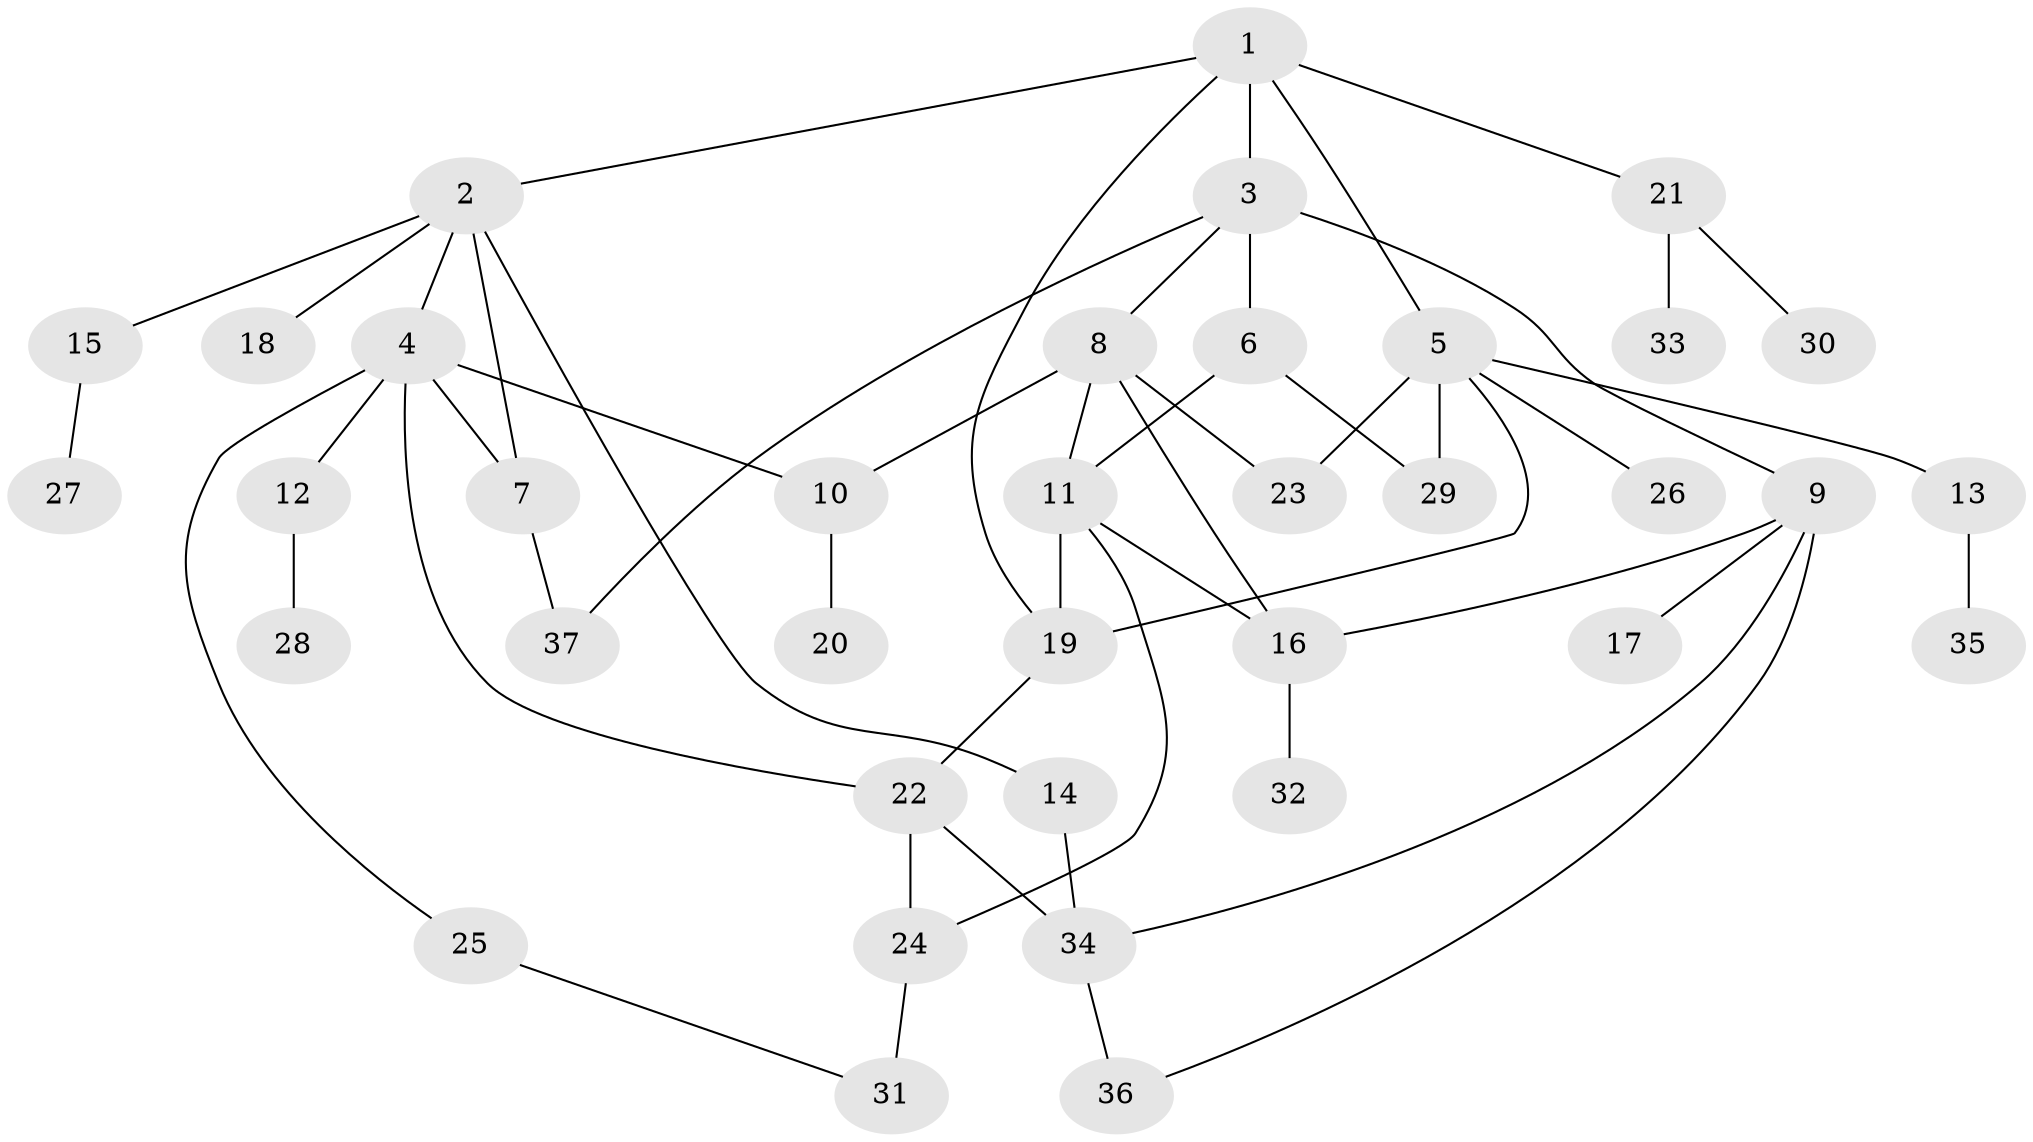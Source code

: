 // original degree distribution, {5: 0.01639344262295082, 7: 0.04918032786885246, 6: 0.03278688524590164, 1: 0.36065573770491804, 3: 0.19672131147540983, 2: 0.22950819672131148, 4: 0.09836065573770492, 8: 0.01639344262295082}
// Generated by graph-tools (version 1.1) at 2025/49/03/04/25 22:49:15]
// undirected, 37 vertices, 52 edges
graph export_dot {
  node [color=gray90,style=filled];
  1;
  2;
  3;
  4;
  5;
  6;
  7;
  8;
  9;
  10;
  11;
  12;
  13;
  14;
  15;
  16;
  17;
  18;
  19;
  20;
  21;
  22;
  23;
  24;
  25;
  26;
  27;
  28;
  29;
  30;
  31;
  32;
  33;
  34;
  35;
  36;
  37;
  1 -- 2 [weight=1.0];
  1 -- 3 [weight=1.0];
  1 -- 5 [weight=1.0];
  1 -- 19 [weight=1.0];
  1 -- 21 [weight=1.0];
  2 -- 4 [weight=1.0];
  2 -- 7 [weight=1.0];
  2 -- 14 [weight=1.0];
  2 -- 15 [weight=1.0];
  2 -- 18 [weight=1.0];
  3 -- 6 [weight=2.0];
  3 -- 8 [weight=1.0];
  3 -- 9 [weight=1.0];
  3 -- 37 [weight=1.0];
  4 -- 7 [weight=1.0];
  4 -- 10 [weight=1.0];
  4 -- 12 [weight=1.0];
  4 -- 22 [weight=1.0];
  4 -- 25 [weight=1.0];
  5 -- 13 [weight=1.0];
  5 -- 19 [weight=1.0];
  5 -- 23 [weight=1.0];
  5 -- 26 [weight=1.0];
  5 -- 29 [weight=1.0];
  6 -- 11 [weight=1.0];
  6 -- 29 [weight=1.0];
  7 -- 37 [weight=1.0];
  8 -- 10 [weight=1.0];
  8 -- 11 [weight=1.0];
  8 -- 16 [weight=1.0];
  8 -- 23 [weight=1.0];
  9 -- 16 [weight=1.0];
  9 -- 17 [weight=1.0];
  9 -- 34 [weight=1.0];
  9 -- 36 [weight=1.0];
  10 -- 20 [weight=1.0];
  11 -- 16 [weight=1.0];
  11 -- 19 [weight=5.0];
  11 -- 24 [weight=1.0];
  12 -- 28 [weight=1.0];
  13 -- 35 [weight=1.0];
  14 -- 34 [weight=1.0];
  15 -- 27 [weight=1.0];
  16 -- 32 [weight=1.0];
  19 -- 22 [weight=1.0];
  21 -- 30 [weight=1.0];
  21 -- 33 [weight=1.0];
  22 -- 24 [weight=1.0];
  22 -- 34 [weight=1.0];
  24 -- 31 [weight=1.0];
  25 -- 31 [weight=1.0];
  34 -- 36 [weight=1.0];
}

